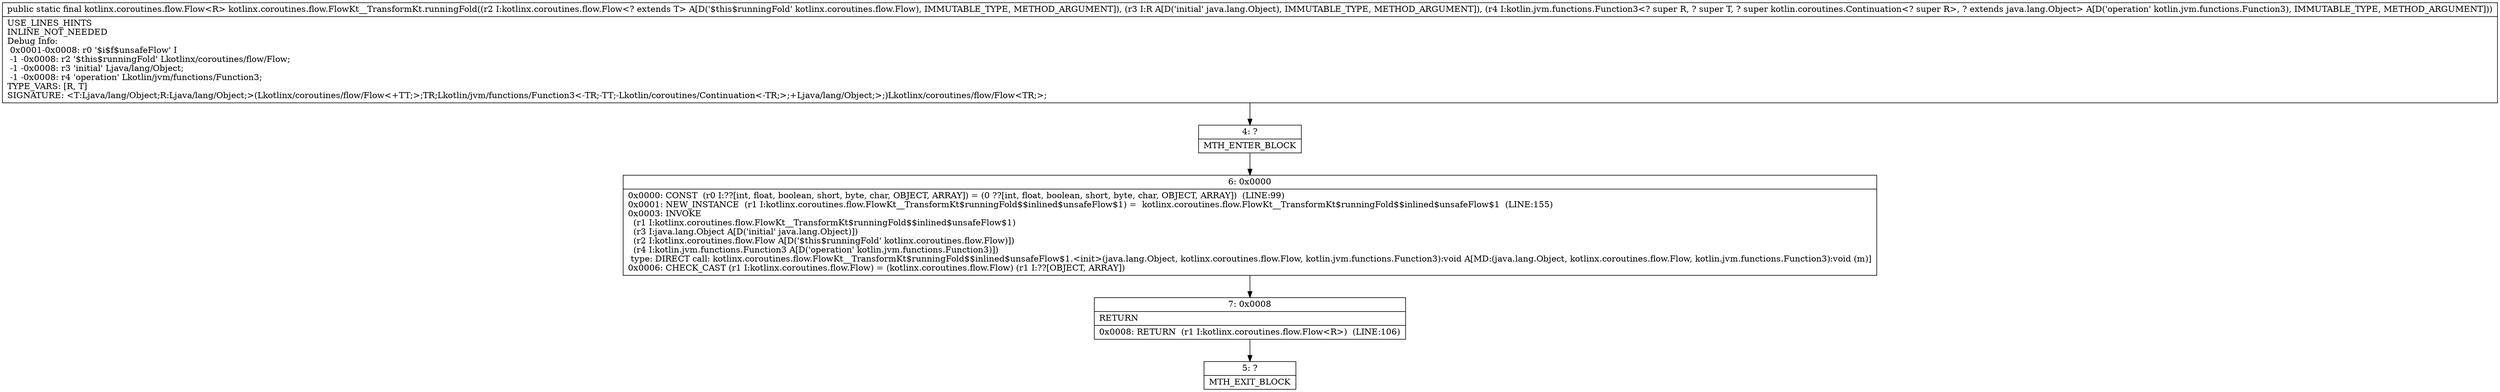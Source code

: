 digraph "CFG forkotlinx.coroutines.flow.FlowKt__TransformKt.runningFold(Lkotlinx\/coroutines\/flow\/Flow;Ljava\/lang\/Object;Lkotlin\/jvm\/functions\/Function3;)Lkotlinx\/coroutines\/flow\/Flow;" {
Node_4 [shape=record,label="{4\:\ ?|MTH_ENTER_BLOCK\l}"];
Node_6 [shape=record,label="{6\:\ 0x0000|0x0000: CONST  (r0 I:??[int, float, boolean, short, byte, char, OBJECT, ARRAY]) = (0 ??[int, float, boolean, short, byte, char, OBJECT, ARRAY])  (LINE:99)\l0x0001: NEW_INSTANCE  (r1 I:kotlinx.coroutines.flow.FlowKt__TransformKt$runningFold$$inlined$unsafeFlow$1) =  kotlinx.coroutines.flow.FlowKt__TransformKt$runningFold$$inlined$unsafeFlow$1  (LINE:155)\l0x0003: INVOKE  \l  (r1 I:kotlinx.coroutines.flow.FlowKt__TransformKt$runningFold$$inlined$unsafeFlow$1)\l  (r3 I:java.lang.Object A[D('initial' java.lang.Object)])\l  (r2 I:kotlinx.coroutines.flow.Flow A[D('$this$runningFold' kotlinx.coroutines.flow.Flow)])\l  (r4 I:kotlin.jvm.functions.Function3 A[D('operation' kotlin.jvm.functions.Function3)])\l type: DIRECT call: kotlinx.coroutines.flow.FlowKt__TransformKt$runningFold$$inlined$unsafeFlow$1.\<init\>(java.lang.Object, kotlinx.coroutines.flow.Flow, kotlin.jvm.functions.Function3):void A[MD:(java.lang.Object, kotlinx.coroutines.flow.Flow, kotlin.jvm.functions.Function3):void (m)]\l0x0006: CHECK_CAST (r1 I:kotlinx.coroutines.flow.Flow) = (kotlinx.coroutines.flow.Flow) (r1 I:??[OBJECT, ARRAY]) \l}"];
Node_7 [shape=record,label="{7\:\ 0x0008|RETURN\l|0x0008: RETURN  (r1 I:kotlinx.coroutines.flow.Flow\<R\>)  (LINE:106)\l}"];
Node_5 [shape=record,label="{5\:\ ?|MTH_EXIT_BLOCK\l}"];
MethodNode[shape=record,label="{public static final kotlinx.coroutines.flow.Flow\<R\> kotlinx.coroutines.flow.FlowKt__TransformKt.runningFold((r2 I:kotlinx.coroutines.flow.Flow\<? extends T\> A[D('$this$runningFold' kotlinx.coroutines.flow.Flow), IMMUTABLE_TYPE, METHOD_ARGUMENT]), (r3 I:R A[D('initial' java.lang.Object), IMMUTABLE_TYPE, METHOD_ARGUMENT]), (r4 I:kotlin.jvm.functions.Function3\<? super R, ? super T, ? super kotlin.coroutines.Continuation\<? super R\>, ? extends java.lang.Object\> A[D('operation' kotlin.jvm.functions.Function3), IMMUTABLE_TYPE, METHOD_ARGUMENT]))  | USE_LINES_HINTS\lINLINE_NOT_NEEDED\lDebug Info:\l  0x0001\-0x0008: r0 '$i$f$unsafeFlow' I\l  \-1 \-0x0008: r2 '$this$runningFold' Lkotlinx\/coroutines\/flow\/Flow;\l  \-1 \-0x0008: r3 'initial' Ljava\/lang\/Object;\l  \-1 \-0x0008: r4 'operation' Lkotlin\/jvm\/functions\/Function3;\lTYPE_VARS: [R, T]\lSIGNATURE: \<T:Ljava\/lang\/Object;R:Ljava\/lang\/Object;\>(Lkotlinx\/coroutines\/flow\/Flow\<+TT;\>;TR;Lkotlin\/jvm\/functions\/Function3\<\-TR;\-TT;\-Lkotlin\/coroutines\/Continuation\<\-TR;\>;+Ljava\/lang\/Object;\>;)Lkotlinx\/coroutines\/flow\/Flow\<TR;\>;\l}"];
MethodNode -> Node_4;Node_4 -> Node_6;
Node_6 -> Node_7;
Node_7 -> Node_5;
}

